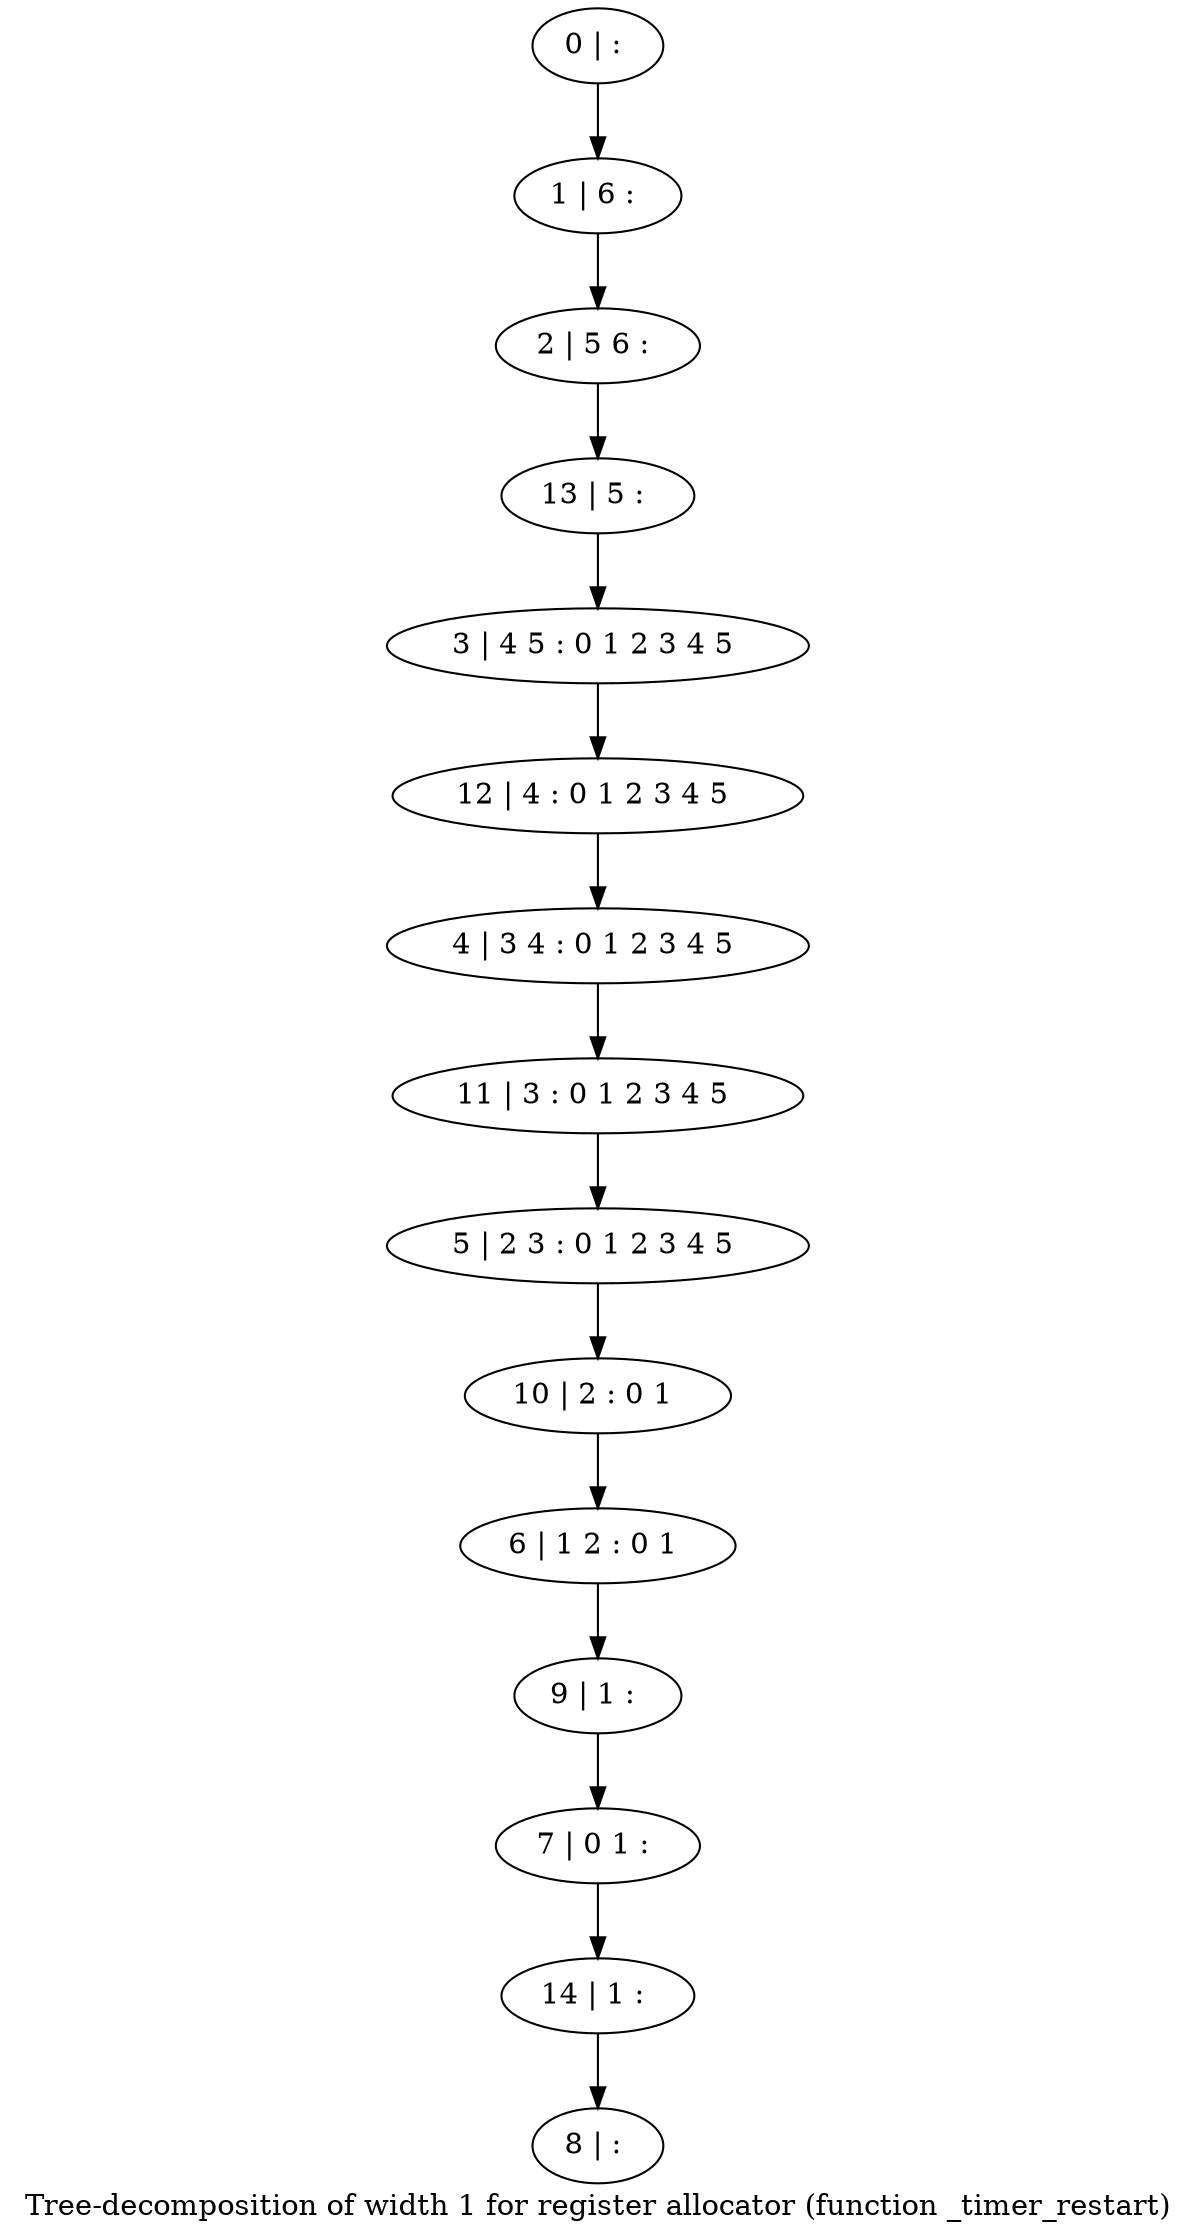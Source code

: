 digraph G {
graph [label="Tree-decomposition of width 1 for register allocator (function _timer_restart)"]
0[label="0 | : "];
1[label="1 | 6 : "];
2[label="2 | 5 6 : "];
3[label="3 | 4 5 : 0 1 2 3 4 5 "];
4[label="4 | 3 4 : 0 1 2 3 4 5 "];
5[label="5 | 2 3 : 0 1 2 3 4 5 "];
6[label="6 | 1 2 : 0 1 "];
7[label="7 | 0 1 : "];
8[label="8 | : "];
9[label="9 | 1 : "];
10[label="10 | 2 : 0 1 "];
11[label="11 | 3 : 0 1 2 3 4 5 "];
12[label="12 | 4 : 0 1 2 3 4 5 "];
13[label="13 | 5 : "];
14[label="14 | 1 : "];
0->1 ;
1->2 ;
9->7 ;
6->9 ;
10->6 ;
5->10 ;
11->5 ;
4->11 ;
12->4 ;
3->12 ;
13->3 ;
2->13 ;
14->8 ;
7->14 ;
}
